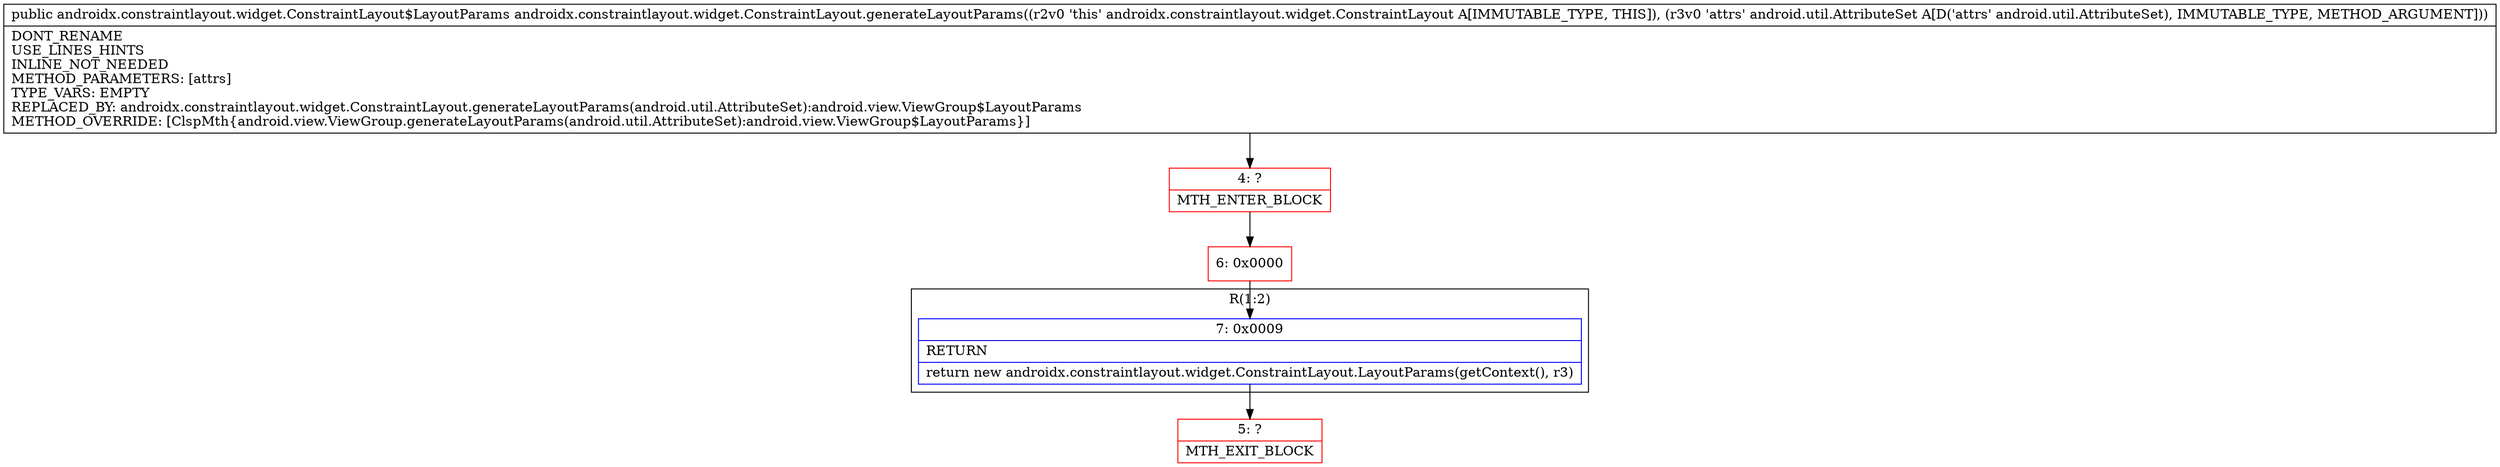 digraph "CFG forandroidx.constraintlayout.widget.ConstraintLayout.generateLayoutParams(Landroid\/util\/AttributeSet;)Landroidx\/constraintlayout\/widget\/ConstraintLayout$LayoutParams;" {
subgraph cluster_Region_1743521037 {
label = "R(1:2)";
node [shape=record,color=blue];
Node_7 [shape=record,label="{7\:\ 0x0009|RETURN\l|return new androidx.constraintlayout.widget.ConstraintLayout.LayoutParams(getContext(), r3)\l}"];
}
Node_4 [shape=record,color=red,label="{4\:\ ?|MTH_ENTER_BLOCK\l}"];
Node_6 [shape=record,color=red,label="{6\:\ 0x0000}"];
Node_5 [shape=record,color=red,label="{5\:\ ?|MTH_EXIT_BLOCK\l}"];
MethodNode[shape=record,label="{public androidx.constraintlayout.widget.ConstraintLayout$LayoutParams androidx.constraintlayout.widget.ConstraintLayout.generateLayoutParams((r2v0 'this' androidx.constraintlayout.widget.ConstraintLayout A[IMMUTABLE_TYPE, THIS]), (r3v0 'attrs' android.util.AttributeSet A[D('attrs' android.util.AttributeSet), IMMUTABLE_TYPE, METHOD_ARGUMENT]))  | DONT_RENAME\lUSE_LINES_HINTS\lINLINE_NOT_NEEDED\lMETHOD_PARAMETERS: [attrs]\lTYPE_VARS: EMPTY\lREPLACED_BY: androidx.constraintlayout.widget.ConstraintLayout.generateLayoutParams(android.util.AttributeSet):android.view.ViewGroup$LayoutParams\lMETHOD_OVERRIDE: [ClspMth\{android.view.ViewGroup.generateLayoutParams(android.util.AttributeSet):android.view.ViewGroup$LayoutParams\}]\l}"];
MethodNode -> Node_4;Node_7 -> Node_5;
Node_4 -> Node_6;
Node_6 -> Node_7;
}

